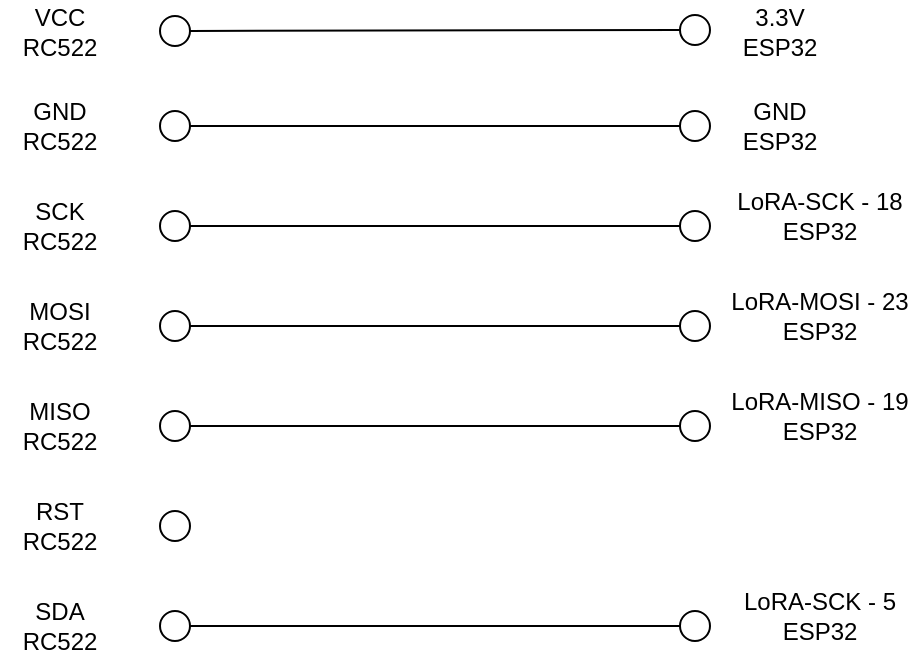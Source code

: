 <mxfile version="15.9.1" type="github">
  <diagram id="PWjQu_oilxp3dFePgX2O" name="Page-1">
    <mxGraphModel dx="1426" dy="921" grid="1" gridSize="10" guides="1" tooltips="1" connect="1" arrows="1" fold="1" page="1" pageScale="1" pageWidth="827" pageHeight="1169" math="0" shadow="0">
      <root>
        <mxCell id="0" />
        <mxCell id="1" parent="0" />
        <mxCell id="4HjXy6ZqHQuGr-Vdr354-6" value="" style="verticalLabelPosition=bottom;shadow=0;dashed=0;align=center;html=1;verticalAlign=top;strokeWidth=1;shape=ellipse;perimeter=ellipsePerimeter;" vertex="1" parent="1">
          <mxGeometry x="460" y="39.5" width="15" height="15" as="geometry" />
        </mxCell>
        <mxCell id="4HjXy6ZqHQuGr-Vdr354-8" value="" style="verticalLabelPosition=bottom;shadow=0;dashed=0;align=center;html=1;verticalAlign=top;strokeWidth=1;shape=ellipse;perimeter=ellipsePerimeter;" vertex="1" parent="1">
          <mxGeometry x="460" y="87.5" width="15" height="15" as="geometry" />
        </mxCell>
        <mxCell id="4HjXy6ZqHQuGr-Vdr354-9" value="" style="verticalLabelPosition=bottom;shadow=0;dashed=0;align=center;html=1;verticalAlign=top;strokeWidth=1;shape=ellipse;perimeter=ellipsePerimeter;" vertex="1" parent="1">
          <mxGeometry x="460" y="187.5" width="15" height="15" as="geometry" />
        </mxCell>
        <mxCell id="4HjXy6ZqHQuGr-Vdr354-15" value="3.3V ESP32" style="text;html=1;strokeColor=none;fillColor=none;align=center;verticalAlign=middle;whiteSpace=wrap;rounded=0;" vertex="1" parent="1">
          <mxGeometry x="480" y="32.5" width="60" height="30" as="geometry" />
        </mxCell>
        <mxCell id="4HjXy6ZqHQuGr-Vdr354-16" value="GND ESP32" style="text;html=1;strokeColor=none;fillColor=none;align=center;verticalAlign=middle;whiteSpace=wrap;rounded=0;" vertex="1" parent="1">
          <mxGeometry x="480" y="80" width="60" height="30" as="geometry" />
        </mxCell>
        <mxCell id="4HjXy6ZqHQuGr-Vdr354-17" value="LoRA-MOSI - 23 ESP32" style="text;html=1;strokeColor=none;fillColor=none;align=center;verticalAlign=middle;whiteSpace=wrap;rounded=0;" vertex="1" parent="1">
          <mxGeometry x="480" y="180" width="100" height="20" as="geometry" />
        </mxCell>
        <mxCell id="4HjXy6ZqHQuGr-Vdr354-20" value="" style="verticalLabelPosition=bottom;shadow=0;dashed=0;align=center;html=1;verticalAlign=top;strokeWidth=1;shape=ellipse;perimeter=ellipsePerimeter;" vertex="1" parent="1">
          <mxGeometry x="200" y="40" width="15" height="15" as="geometry" />
        </mxCell>
        <mxCell id="4HjXy6ZqHQuGr-Vdr354-21" value="" style="verticalLabelPosition=bottom;shadow=0;dashed=0;align=center;html=1;verticalAlign=top;strokeWidth=1;shape=ellipse;perimeter=ellipsePerimeter;" vertex="1" parent="1">
          <mxGeometry x="200" y="87.5" width="15" height="15" as="geometry" />
        </mxCell>
        <mxCell id="4HjXy6ZqHQuGr-Vdr354-22" value="" style="verticalLabelPosition=bottom;shadow=0;dashed=0;align=center;html=1;verticalAlign=top;strokeWidth=1;shape=ellipse;perimeter=ellipsePerimeter;" vertex="1" parent="1">
          <mxGeometry x="200" y="137.5" width="15" height="15" as="geometry" />
        </mxCell>
        <mxCell id="4HjXy6ZqHQuGr-Vdr354-23" value="VCC RC522" style="text;html=1;strokeColor=none;fillColor=none;align=center;verticalAlign=middle;whiteSpace=wrap;rounded=0;" vertex="1" parent="1">
          <mxGeometry x="120" y="32.5" width="60" height="30" as="geometry" />
        </mxCell>
        <mxCell id="4HjXy6ZqHQuGr-Vdr354-24" value="GND RC522" style="text;html=1;strokeColor=none;fillColor=none;align=center;verticalAlign=middle;whiteSpace=wrap;rounded=0;" vertex="1" parent="1">
          <mxGeometry x="120" y="80" width="60" height="30" as="geometry" />
        </mxCell>
        <mxCell id="4HjXy6ZqHQuGr-Vdr354-25" value="SCK RC522" style="text;html=1;strokeColor=none;fillColor=none;align=center;verticalAlign=middle;whiteSpace=wrap;rounded=0;" vertex="1" parent="1">
          <mxGeometry x="120" y="130" width="60" height="30" as="geometry" />
        </mxCell>
        <mxCell id="4HjXy6ZqHQuGr-Vdr354-32" value="" style="verticalLabelPosition=bottom;shadow=0;dashed=0;align=center;html=1;verticalAlign=top;strokeWidth=1;shape=ellipse;perimeter=ellipsePerimeter;" vertex="1" parent="1">
          <mxGeometry x="200" y="187.5" width="15" height="15" as="geometry" />
        </mxCell>
        <mxCell id="4HjXy6ZqHQuGr-Vdr354-33" value="MOSI RC522" style="text;html=1;strokeColor=none;fillColor=none;align=center;verticalAlign=middle;whiteSpace=wrap;rounded=0;" vertex="1" parent="1">
          <mxGeometry x="120" y="180" width="60" height="30" as="geometry" />
        </mxCell>
        <mxCell id="4HjXy6ZqHQuGr-Vdr354-34" value="" style="verticalLabelPosition=bottom;shadow=0;dashed=0;align=center;html=1;verticalAlign=top;strokeWidth=1;shape=ellipse;perimeter=ellipsePerimeter;" vertex="1" parent="1">
          <mxGeometry x="200" y="237.5" width="15" height="15" as="geometry" />
        </mxCell>
        <mxCell id="4HjXy6ZqHQuGr-Vdr354-35" value="MISO RC522" style="text;html=1;strokeColor=none;fillColor=none;align=center;verticalAlign=middle;whiteSpace=wrap;rounded=0;" vertex="1" parent="1">
          <mxGeometry x="120" y="230" width="60" height="30" as="geometry" />
        </mxCell>
        <mxCell id="4HjXy6ZqHQuGr-Vdr354-37" value="" style="verticalLabelPosition=bottom;shadow=0;dashed=0;align=center;html=1;verticalAlign=top;strokeWidth=1;shape=ellipse;perimeter=ellipsePerimeter;" vertex="1" parent="1">
          <mxGeometry x="200" y="287.5" width="15" height="15" as="geometry" />
        </mxCell>
        <mxCell id="4HjXy6ZqHQuGr-Vdr354-38" value="RST RC522" style="text;html=1;strokeColor=none;fillColor=none;align=center;verticalAlign=middle;whiteSpace=wrap;rounded=0;" vertex="1" parent="1">
          <mxGeometry x="120" y="280" width="60" height="30" as="geometry" />
        </mxCell>
        <mxCell id="4HjXy6ZqHQuGr-Vdr354-39" value="" style="verticalLabelPosition=bottom;shadow=0;dashed=0;align=center;html=1;verticalAlign=top;strokeWidth=1;shape=ellipse;perimeter=ellipsePerimeter;" vertex="1" parent="1">
          <mxGeometry x="200" y="337.5" width="15" height="15" as="geometry" />
        </mxCell>
        <mxCell id="4HjXy6ZqHQuGr-Vdr354-40" value="SDA RC522" style="text;html=1;strokeColor=none;fillColor=none;align=center;verticalAlign=middle;whiteSpace=wrap;rounded=0;" vertex="1" parent="1">
          <mxGeometry x="120" y="330" width="60" height="30" as="geometry" />
        </mxCell>
        <mxCell id="4HjXy6ZqHQuGr-Vdr354-42" value="" style="verticalLabelPosition=bottom;shadow=0;dashed=0;align=center;html=1;verticalAlign=top;strokeWidth=1;shape=ellipse;perimeter=ellipsePerimeter;" vertex="1" parent="1">
          <mxGeometry x="460" y="237.5" width="15" height="15" as="geometry" />
        </mxCell>
        <mxCell id="4HjXy6ZqHQuGr-Vdr354-43" value="LoRA-MISO - 19 ESP32" style="text;html=1;strokeColor=none;fillColor=none;align=center;verticalAlign=middle;whiteSpace=wrap;rounded=0;" vertex="1" parent="1">
          <mxGeometry x="480" y="230" width="100" height="20" as="geometry" />
        </mxCell>
        <mxCell id="4HjXy6ZqHQuGr-Vdr354-44" value="" style="verticalLabelPosition=bottom;shadow=0;dashed=0;align=center;html=1;verticalAlign=top;strokeWidth=1;shape=ellipse;perimeter=ellipsePerimeter;" vertex="1" parent="1">
          <mxGeometry x="460" y="137.5" width="15" height="15" as="geometry" />
        </mxCell>
        <mxCell id="4HjXy6ZqHQuGr-Vdr354-45" value="LoRA-SCK - 18 ESP32" style="text;html=1;strokeColor=none;fillColor=none;align=center;verticalAlign=middle;whiteSpace=wrap;rounded=0;" vertex="1" parent="1">
          <mxGeometry x="480" y="130" width="100" height="20" as="geometry" />
        </mxCell>
        <mxCell id="4HjXy6ZqHQuGr-Vdr354-50" value="" style="verticalLabelPosition=bottom;shadow=0;dashed=0;align=center;html=1;verticalAlign=top;strokeWidth=1;shape=ellipse;perimeter=ellipsePerimeter;" vertex="1" parent="1">
          <mxGeometry x="460" y="337.5" width="15" height="15" as="geometry" />
        </mxCell>
        <mxCell id="4HjXy6ZqHQuGr-Vdr354-51" value="LoRA-SCK - 5 ESP32" style="text;html=1;strokeColor=none;fillColor=none;align=center;verticalAlign=middle;whiteSpace=wrap;rounded=0;" vertex="1" parent="1">
          <mxGeometry x="480" y="330" width="100" height="20" as="geometry" />
        </mxCell>
        <mxCell id="4HjXy6ZqHQuGr-Vdr354-52" value="" style="endArrow=none;html=1;rounded=0;entryX=1;entryY=0.5;entryDx=0;entryDy=0;exitX=0;exitY=0.5;exitDx=0;exitDy=0;" edge="1" parent="1" source="4HjXy6ZqHQuGr-Vdr354-6" target="4HjXy6ZqHQuGr-Vdr354-20">
          <mxGeometry width="50" height="50" relative="1" as="geometry">
            <mxPoint x="390" y="460" as="sourcePoint" />
            <mxPoint x="440" y="410" as="targetPoint" />
          </mxGeometry>
        </mxCell>
        <mxCell id="4HjXy6ZqHQuGr-Vdr354-53" value="" style="endArrow=none;html=1;rounded=0;entryX=1;entryY=0.5;entryDx=0;entryDy=0;exitX=0;exitY=0.5;exitDx=0;exitDy=0;" edge="1" parent="1" source="4HjXy6ZqHQuGr-Vdr354-8" target="4HjXy6ZqHQuGr-Vdr354-21">
          <mxGeometry width="50" height="50" relative="1" as="geometry">
            <mxPoint x="450" y="80" as="sourcePoint" />
            <mxPoint x="230" y="80" as="targetPoint" />
          </mxGeometry>
        </mxCell>
        <mxCell id="4HjXy6ZqHQuGr-Vdr354-54" value="" style="endArrow=none;html=1;rounded=0;entryX=1;entryY=0.5;entryDx=0;entryDy=0;exitX=0;exitY=0.5;exitDx=0;exitDy=0;" edge="1" parent="1" source="4HjXy6ZqHQuGr-Vdr354-44" target="4HjXy6ZqHQuGr-Vdr354-22">
          <mxGeometry width="50" height="50" relative="1" as="geometry">
            <mxPoint x="475" y="170" as="sourcePoint" />
            <mxPoint x="230" y="170.5" as="targetPoint" />
          </mxGeometry>
        </mxCell>
        <mxCell id="4HjXy6ZqHQuGr-Vdr354-55" value="" style="endArrow=none;html=1;rounded=0;entryX=1;entryY=0.5;entryDx=0;entryDy=0;exitX=0;exitY=0.5;exitDx=0;exitDy=0;" edge="1" parent="1" source="4HjXy6ZqHQuGr-Vdr354-9" target="4HjXy6ZqHQuGr-Vdr354-32">
          <mxGeometry width="50" height="50" relative="1" as="geometry">
            <mxPoint x="490" y="77" as="sourcePoint" />
            <mxPoint x="245" y="77.5" as="targetPoint" />
          </mxGeometry>
        </mxCell>
        <mxCell id="4HjXy6ZqHQuGr-Vdr354-56" value="" style="endArrow=none;html=1;rounded=0;entryX=1;entryY=0.5;entryDx=0;entryDy=0;exitX=0;exitY=0.5;exitDx=0;exitDy=0;" edge="1" parent="1" source="4HjXy6ZqHQuGr-Vdr354-42" target="4HjXy6ZqHQuGr-Vdr354-34">
          <mxGeometry width="50" height="50" relative="1" as="geometry">
            <mxPoint x="500" y="87" as="sourcePoint" />
            <mxPoint x="255" y="87.5" as="targetPoint" />
          </mxGeometry>
        </mxCell>
        <mxCell id="4HjXy6ZqHQuGr-Vdr354-57" value="" style="endArrow=none;html=1;rounded=0;entryX=1;entryY=0.5;entryDx=0;entryDy=0;exitX=0;exitY=0.5;exitDx=0;exitDy=0;" edge="1" parent="1" source="4HjXy6ZqHQuGr-Vdr354-50" target="4HjXy6ZqHQuGr-Vdr354-39">
          <mxGeometry width="50" height="50" relative="1" as="geometry">
            <mxPoint x="510" y="97" as="sourcePoint" />
            <mxPoint x="265" y="97.5" as="targetPoint" />
          </mxGeometry>
        </mxCell>
      </root>
    </mxGraphModel>
  </diagram>
</mxfile>

